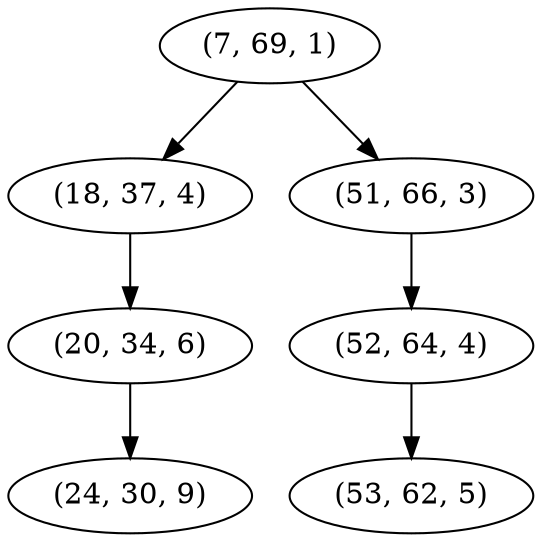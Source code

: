 digraph tree {
    "(7, 69, 1)";
    "(18, 37, 4)";
    "(20, 34, 6)";
    "(24, 30, 9)";
    "(51, 66, 3)";
    "(52, 64, 4)";
    "(53, 62, 5)";
    "(7, 69, 1)" -> "(18, 37, 4)";
    "(7, 69, 1)" -> "(51, 66, 3)";
    "(18, 37, 4)" -> "(20, 34, 6)";
    "(20, 34, 6)" -> "(24, 30, 9)";
    "(51, 66, 3)" -> "(52, 64, 4)";
    "(52, 64, 4)" -> "(53, 62, 5)";
}
